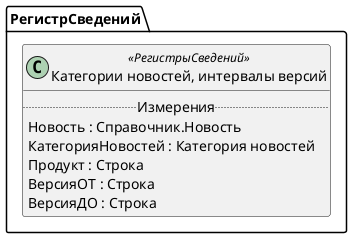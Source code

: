 ﻿@startuml КатегорииНовостейИнтервалыВерсий
'!include templates.wsd
'..\include templates.wsd
class РегистрСведений.КатегорииНовостейИнтервалыВерсий as "Категории новостей, интервалы версий" <<РегистрыСведений>>
{
..Измерения..
Новость : Справочник.Новость
КатегорияНовостей : Категория новостей
Продукт : Строка
ВерсияОТ : Строка
ВерсияДО : Строка
}
@enduml
